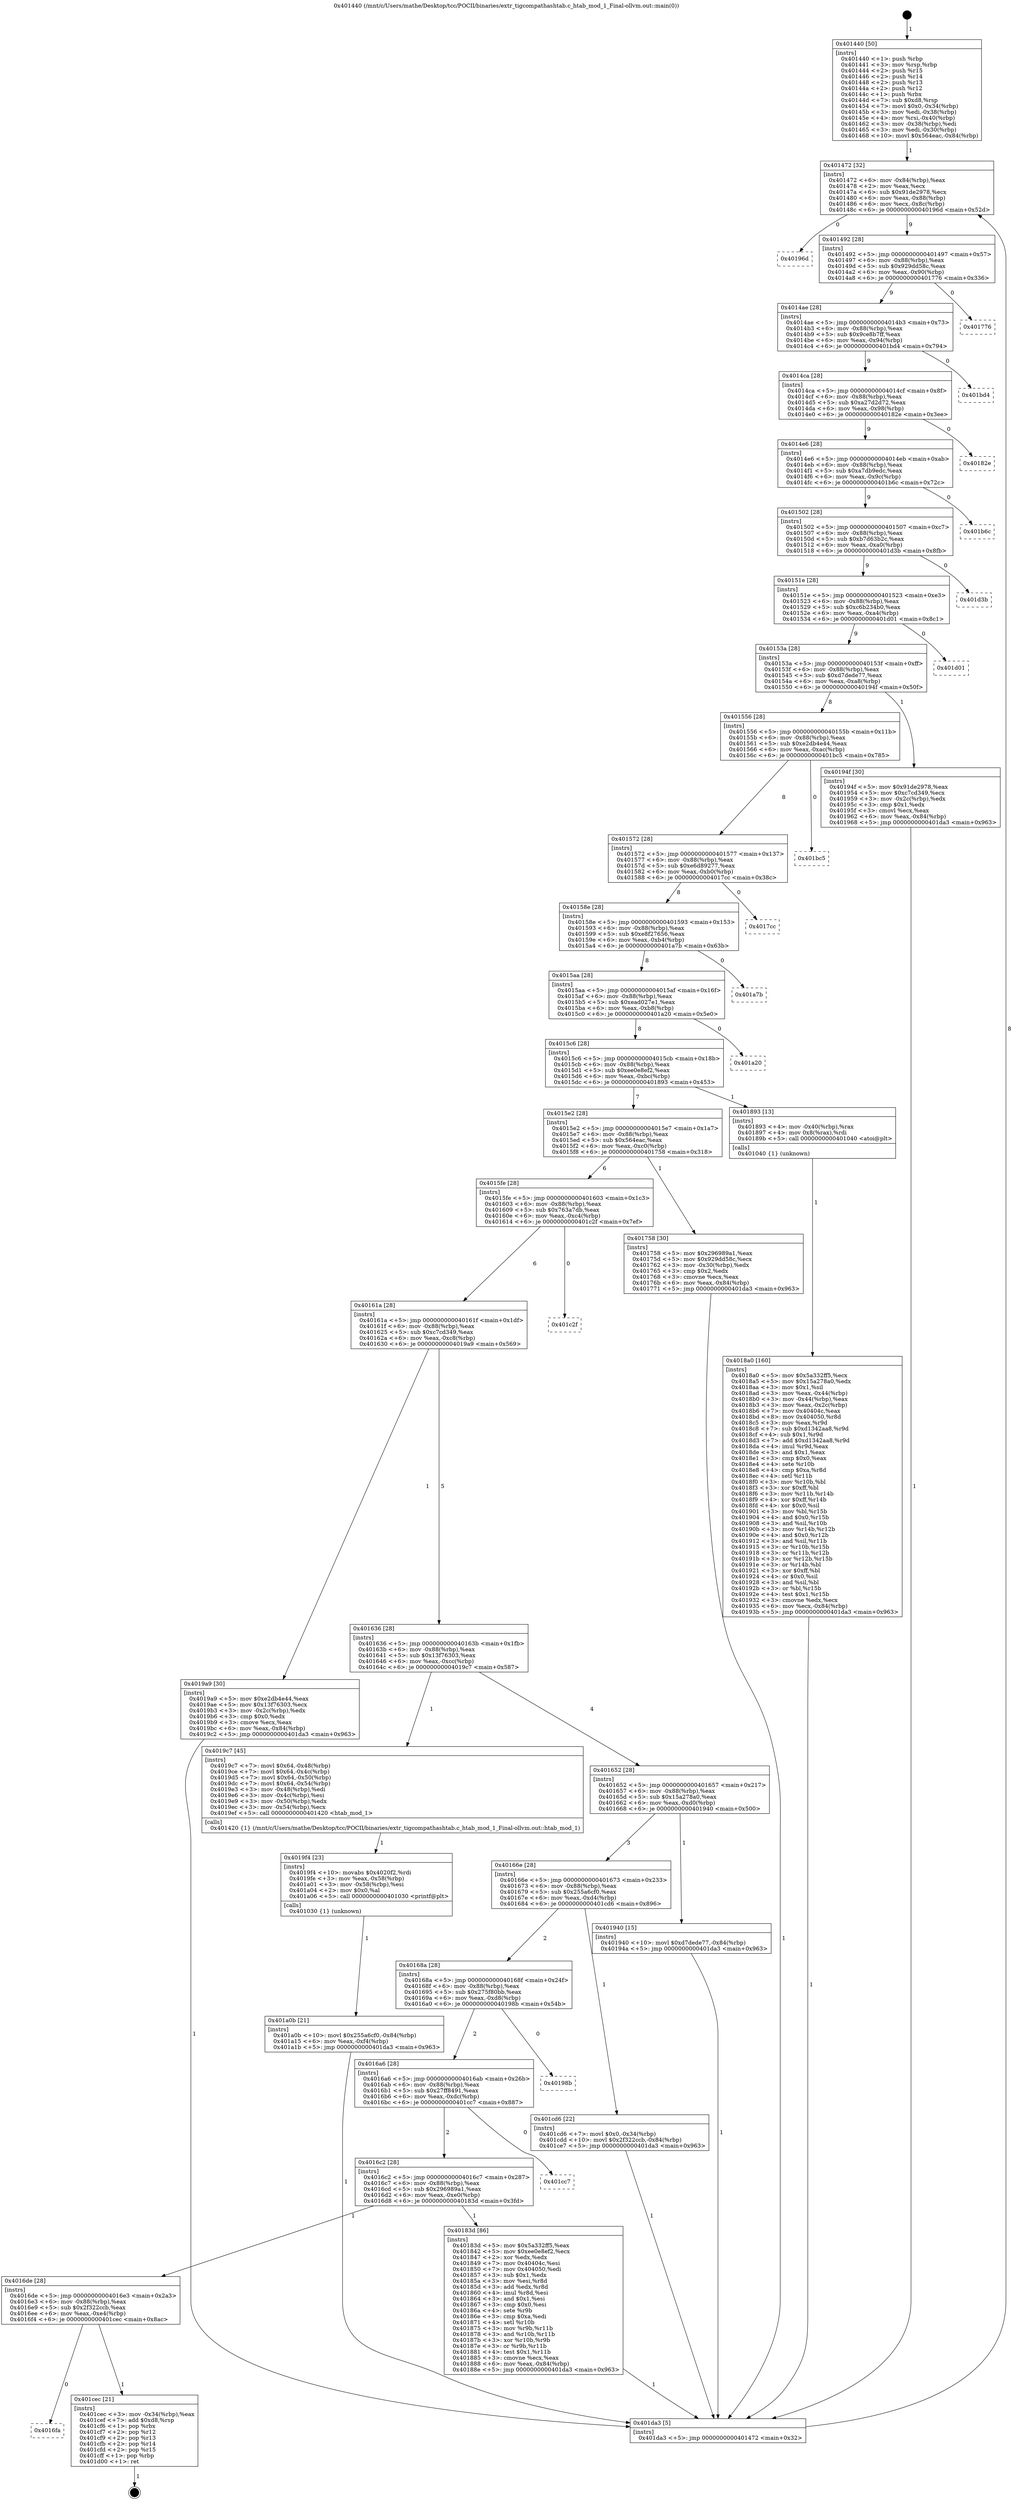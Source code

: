 digraph "0x401440" {
  label = "0x401440 (/mnt/c/Users/mathe/Desktop/tcc/POCII/binaries/extr_tigcompathashtab.c_htab_mod_1_Final-ollvm.out::main(0))"
  labelloc = "t"
  node[shape=record]

  Entry [label="",width=0.3,height=0.3,shape=circle,fillcolor=black,style=filled]
  "0x401472" [label="{
     0x401472 [32]\l
     | [instrs]\l
     &nbsp;&nbsp;0x401472 \<+6\>: mov -0x84(%rbp),%eax\l
     &nbsp;&nbsp;0x401478 \<+2\>: mov %eax,%ecx\l
     &nbsp;&nbsp;0x40147a \<+6\>: sub $0x91de2978,%ecx\l
     &nbsp;&nbsp;0x401480 \<+6\>: mov %eax,-0x88(%rbp)\l
     &nbsp;&nbsp;0x401486 \<+6\>: mov %ecx,-0x8c(%rbp)\l
     &nbsp;&nbsp;0x40148c \<+6\>: je 000000000040196d \<main+0x52d\>\l
  }"]
  "0x40196d" [label="{
     0x40196d\l
  }", style=dashed]
  "0x401492" [label="{
     0x401492 [28]\l
     | [instrs]\l
     &nbsp;&nbsp;0x401492 \<+5\>: jmp 0000000000401497 \<main+0x57\>\l
     &nbsp;&nbsp;0x401497 \<+6\>: mov -0x88(%rbp),%eax\l
     &nbsp;&nbsp;0x40149d \<+5\>: sub $0x929dd58c,%eax\l
     &nbsp;&nbsp;0x4014a2 \<+6\>: mov %eax,-0x90(%rbp)\l
     &nbsp;&nbsp;0x4014a8 \<+6\>: je 0000000000401776 \<main+0x336\>\l
  }"]
  Exit [label="",width=0.3,height=0.3,shape=circle,fillcolor=black,style=filled,peripheries=2]
  "0x401776" [label="{
     0x401776\l
  }", style=dashed]
  "0x4014ae" [label="{
     0x4014ae [28]\l
     | [instrs]\l
     &nbsp;&nbsp;0x4014ae \<+5\>: jmp 00000000004014b3 \<main+0x73\>\l
     &nbsp;&nbsp;0x4014b3 \<+6\>: mov -0x88(%rbp),%eax\l
     &nbsp;&nbsp;0x4014b9 \<+5\>: sub $0x9ce8b7ff,%eax\l
     &nbsp;&nbsp;0x4014be \<+6\>: mov %eax,-0x94(%rbp)\l
     &nbsp;&nbsp;0x4014c4 \<+6\>: je 0000000000401bd4 \<main+0x794\>\l
  }"]
  "0x4016fa" [label="{
     0x4016fa\l
  }", style=dashed]
  "0x401bd4" [label="{
     0x401bd4\l
  }", style=dashed]
  "0x4014ca" [label="{
     0x4014ca [28]\l
     | [instrs]\l
     &nbsp;&nbsp;0x4014ca \<+5\>: jmp 00000000004014cf \<main+0x8f\>\l
     &nbsp;&nbsp;0x4014cf \<+6\>: mov -0x88(%rbp),%eax\l
     &nbsp;&nbsp;0x4014d5 \<+5\>: sub $0xa27d2d72,%eax\l
     &nbsp;&nbsp;0x4014da \<+6\>: mov %eax,-0x98(%rbp)\l
     &nbsp;&nbsp;0x4014e0 \<+6\>: je 000000000040182e \<main+0x3ee\>\l
  }"]
  "0x401cec" [label="{
     0x401cec [21]\l
     | [instrs]\l
     &nbsp;&nbsp;0x401cec \<+3\>: mov -0x34(%rbp),%eax\l
     &nbsp;&nbsp;0x401cef \<+7\>: add $0xd8,%rsp\l
     &nbsp;&nbsp;0x401cf6 \<+1\>: pop %rbx\l
     &nbsp;&nbsp;0x401cf7 \<+2\>: pop %r12\l
     &nbsp;&nbsp;0x401cf9 \<+2\>: pop %r13\l
     &nbsp;&nbsp;0x401cfb \<+2\>: pop %r14\l
     &nbsp;&nbsp;0x401cfd \<+2\>: pop %r15\l
     &nbsp;&nbsp;0x401cff \<+1\>: pop %rbp\l
     &nbsp;&nbsp;0x401d00 \<+1\>: ret\l
  }"]
  "0x40182e" [label="{
     0x40182e\l
  }", style=dashed]
  "0x4014e6" [label="{
     0x4014e6 [28]\l
     | [instrs]\l
     &nbsp;&nbsp;0x4014e6 \<+5\>: jmp 00000000004014eb \<main+0xab\>\l
     &nbsp;&nbsp;0x4014eb \<+6\>: mov -0x88(%rbp),%eax\l
     &nbsp;&nbsp;0x4014f1 \<+5\>: sub $0xa7db9edc,%eax\l
     &nbsp;&nbsp;0x4014f6 \<+6\>: mov %eax,-0x9c(%rbp)\l
     &nbsp;&nbsp;0x4014fc \<+6\>: je 0000000000401b6c \<main+0x72c\>\l
  }"]
  "0x401a0b" [label="{
     0x401a0b [21]\l
     | [instrs]\l
     &nbsp;&nbsp;0x401a0b \<+10\>: movl $0x255a6cf0,-0x84(%rbp)\l
     &nbsp;&nbsp;0x401a15 \<+6\>: mov %eax,-0xf4(%rbp)\l
     &nbsp;&nbsp;0x401a1b \<+5\>: jmp 0000000000401da3 \<main+0x963\>\l
  }"]
  "0x401b6c" [label="{
     0x401b6c\l
  }", style=dashed]
  "0x401502" [label="{
     0x401502 [28]\l
     | [instrs]\l
     &nbsp;&nbsp;0x401502 \<+5\>: jmp 0000000000401507 \<main+0xc7\>\l
     &nbsp;&nbsp;0x401507 \<+6\>: mov -0x88(%rbp),%eax\l
     &nbsp;&nbsp;0x40150d \<+5\>: sub $0xb7d63b2c,%eax\l
     &nbsp;&nbsp;0x401512 \<+6\>: mov %eax,-0xa0(%rbp)\l
     &nbsp;&nbsp;0x401518 \<+6\>: je 0000000000401d3b \<main+0x8fb\>\l
  }"]
  "0x4019f4" [label="{
     0x4019f4 [23]\l
     | [instrs]\l
     &nbsp;&nbsp;0x4019f4 \<+10\>: movabs $0x4020f2,%rdi\l
     &nbsp;&nbsp;0x4019fe \<+3\>: mov %eax,-0x58(%rbp)\l
     &nbsp;&nbsp;0x401a01 \<+3\>: mov -0x58(%rbp),%esi\l
     &nbsp;&nbsp;0x401a04 \<+2\>: mov $0x0,%al\l
     &nbsp;&nbsp;0x401a06 \<+5\>: call 0000000000401030 \<printf@plt\>\l
     | [calls]\l
     &nbsp;&nbsp;0x401030 \{1\} (unknown)\l
  }"]
  "0x401d3b" [label="{
     0x401d3b\l
  }", style=dashed]
  "0x40151e" [label="{
     0x40151e [28]\l
     | [instrs]\l
     &nbsp;&nbsp;0x40151e \<+5\>: jmp 0000000000401523 \<main+0xe3\>\l
     &nbsp;&nbsp;0x401523 \<+6\>: mov -0x88(%rbp),%eax\l
     &nbsp;&nbsp;0x401529 \<+5\>: sub $0xc6b234b0,%eax\l
     &nbsp;&nbsp;0x40152e \<+6\>: mov %eax,-0xa4(%rbp)\l
     &nbsp;&nbsp;0x401534 \<+6\>: je 0000000000401d01 \<main+0x8c1\>\l
  }"]
  "0x4018a0" [label="{
     0x4018a0 [160]\l
     | [instrs]\l
     &nbsp;&nbsp;0x4018a0 \<+5\>: mov $0x5a332ff5,%ecx\l
     &nbsp;&nbsp;0x4018a5 \<+5\>: mov $0x15a278a0,%edx\l
     &nbsp;&nbsp;0x4018aa \<+3\>: mov $0x1,%sil\l
     &nbsp;&nbsp;0x4018ad \<+3\>: mov %eax,-0x44(%rbp)\l
     &nbsp;&nbsp;0x4018b0 \<+3\>: mov -0x44(%rbp),%eax\l
     &nbsp;&nbsp;0x4018b3 \<+3\>: mov %eax,-0x2c(%rbp)\l
     &nbsp;&nbsp;0x4018b6 \<+7\>: mov 0x40404c,%eax\l
     &nbsp;&nbsp;0x4018bd \<+8\>: mov 0x404050,%r8d\l
     &nbsp;&nbsp;0x4018c5 \<+3\>: mov %eax,%r9d\l
     &nbsp;&nbsp;0x4018c8 \<+7\>: sub $0xd1342aa8,%r9d\l
     &nbsp;&nbsp;0x4018cf \<+4\>: sub $0x1,%r9d\l
     &nbsp;&nbsp;0x4018d3 \<+7\>: add $0xd1342aa8,%r9d\l
     &nbsp;&nbsp;0x4018da \<+4\>: imul %r9d,%eax\l
     &nbsp;&nbsp;0x4018de \<+3\>: and $0x1,%eax\l
     &nbsp;&nbsp;0x4018e1 \<+3\>: cmp $0x0,%eax\l
     &nbsp;&nbsp;0x4018e4 \<+4\>: sete %r10b\l
     &nbsp;&nbsp;0x4018e8 \<+4\>: cmp $0xa,%r8d\l
     &nbsp;&nbsp;0x4018ec \<+4\>: setl %r11b\l
     &nbsp;&nbsp;0x4018f0 \<+3\>: mov %r10b,%bl\l
     &nbsp;&nbsp;0x4018f3 \<+3\>: xor $0xff,%bl\l
     &nbsp;&nbsp;0x4018f6 \<+3\>: mov %r11b,%r14b\l
     &nbsp;&nbsp;0x4018f9 \<+4\>: xor $0xff,%r14b\l
     &nbsp;&nbsp;0x4018fd \<+4\>: xor $0x0,%sil\l
     &nbsp;&nbsp;0x401901 \<+3\>: mov %bl,%r15b\l
     &nbsp;&nbsp;0x401904 \<+4\>: and $0x0,%r15b\l
     &nbsp;&nbsp;0x401908 \<+3\>: and %sil,%r10b\l
     &nbsp;&nbsp;0x40190b \<+3\>: mov %r14b,%r12b\l
     &nbsp;&nbsp;0x40190e \<+4\>: and $0x0,%r12b\l
     &nbsp;&nbsp;0x401912 \<+3\>: and %sil,%r11b\l
     &nbsp;&nbsp;0x401915 \<+3\>: or %r10b,%r15b\l
     &nbsp;&nbsp;0x401918 \<+3\>: or %r11b,%r12b\l
     &nbsp;&nbsp;0x40191b \<+3\>: xor %r12b,%r15b\l
     &nbsp;&nbsp;0x40191e \<+3\>: or %r14b,%bl\l
     &nbsp;&nbsp;0x401921 \<+3\>: xor $0xff,%bl\l
     &nbsp;&nbsp;0x401924 \<+4\>: or $0x0,%sil\l
     &nbsp;&nbsp;0x401928 \<+3\>: and %sil,%bl\l
     &nbsp;&nbsp;0x40192b \<+3\>: or %bl,%r15b\l
     &nbsp;&nbsp;0x40192e \<+4\>: test $0x1,%r15b\l
     &nbsp;&nbsp;0x401932 \<+3\>: cmovne %edx,%ecx\l
     &nbsp;&nbsp;0x401935 \<+6\>: mov %ecx,-0x84(%rbp)\l
     &nbsp;&nbsp;0x40193b \<+5\>: jmp 0000000000401da3 \<main+0x963\>\l
  }"]
  "0x401d01" [label="{
     0x401d01\l
  }", style=dashed]
  "0x40153a" [label="{
     0x40153a [28]\l
     | [instrs]\l
     &nbsp;&nbsp;0x40153a \<+5\>: jmp 000000000040153f \<main+0xff\>\l
     &nbsp;&nbsp;0x40153f \<+6\>: mov -0x88(%rbp),%eax\l
     &nbsp;&nbsp;0x401545 \<+5\>: sub $0xd7dede77,%eax\l
     &nbsp;&nbsp;0x40154a \<+6\>: mov %eax,-0xa8(%rbp)\l
     &nbsp;&nbsp;0x401550 \<+6\>: je 000000000040194f \<main+0x50f\>\l
  }"]
  "0x4016de" [label="{
     0x4016de [28]\l
     | [instrs]\l
     &nbsp;&nbsp;0x4016de \<+5\>: jmp 00000000004016e3 \<main+0x2a3\>\l
     &nbsp;&nbsp;0x4016e3 \<+6\>: mov -0x88(%rbp),%eax\l
     &nbsp;&nbsp;0x4016e9 \<+5\>: sub $0x2f322ccb,%eax\l
     &nbsp;&nbsp;0x4016ee \<+6\>: mov %eax,-0xe4(%rbp)\l
     &nbsp;&nbsp;0x4016f4 \<+6\>: je 0000000000401cec \<main+0x8ac\>\l
  }"]
  "0x40194f" [label="{
     0x40194f [30]\l
     | [instrs]\l
     &nbsp;&nbsp;0x40194f \<+5\>: mov $0x91de2978,%eax\l
     &nbsp;&nbsp;0x401954 \<+5\>: mov $0xc7cd349,%ecx\l
     &nbsp;&nbsp;0x401959 \<+3\>: mov -0x2c(%rbp),%edx\l
     &nbsp;&nbsp;0x40195c \<+3\>: cmp $0x1,%edx\l
     &nbsp;&nbsp;0x40195f \<+3\>: cmovl %ecx,%eax\l
     &nbsp;&nbsp;0x401962 \<+6\>: mov %eax,-0x84(%rbp)\l
     &nbsp;&nbsp;0x401968 \<+5\>: jmp 0000000000401da3 \<main+0x963\>\l
  }"]
  "0x401556" [label="{
     0x401556 [28]\l
     | [instrs]\l
     &nbsp;&nbsp;0x401556 \<+5\>: jmp 000000000040155b \<main+0x11b\>\l
     &nbsp;&nbsp;0x40155b \<+6\>: mov -0x88(%rbp),%eax\l
     &nbsp;&nbsp;0x401561 \<+5\>: sub $0xe2db4e44,%eax\l
     &nbsp;&nbsp;0x401566 \<+6\>: mov %eax,-0xac(%rbp)\l
     &nbsp;&nbsp;0x40156c \<+6\>: je 0000000000401bc5 \<main+0x785\>\l
  }"]
  "0x40183d" [label="{
     0x40183d [86]\l
     | [instrs]\l
     &nbsp;&nbsp;0x40183d \<+5\>: mov $0x5a332ff5,%eax\l
     &nbsp;&nbsp;0x401842 \<+5\>: mov $0xee0e8ef2,%ecx\l
     &nbsp;&nbsp;0x401847 \<+2\>: xor %edx,%edx\l
     &nbsp;&nbsp;0x401849 \<+7\>: mov 0x40404c,%esi\l
     &nbsp;&nbsp;0x401850 \<+7\>: mov 0x404050,%edi\l
     &nbsp;&nbsp;0x401857 \<+3\>: sub $0x1,%edx\l
     &nbsp;&nbsp;0x40185a \<+3\>: mov %esi,%r8d\l
     &nbsp;&nbsp;0x40185d \<+3\>: add %edx,%r8d\l
     &nbsp;&nbsp;0x401860 \<+4\>: imul %r8d,%esi\l
     &nbsp;&nbsp;0x401864 \<+3\>: and $0x1,%esi\l
     &nbsp;&nbsp;0x401867 \<+3\>: cmp $0x0,%esi\l
     &nbsp;&nbsp;0x40186a \<+4\>: sete %r9b\l
     &nbsp;&nbsp;0x40186e \<+3\>: cmp $0xa,%edi\l
     &nbsp;&nbsp;0x401871 \<+4\>: setl %r10b\l
     &nbsp;&nbsp;0x401875 \<+3\>: mov %r9b,%r11b\l
     &nbsp;&nbsp;0x401878 \<+3\>: and %r10b,%r11b\l
     &nbsp;&nbsp;0x40187b \<+3\>: xor %r10b,%r9b\l
     &nbsp;&nbsp;0x40187e \<+3\>: or %r9b,%r11b\l
     &nbsp;&nbsp;0x401881 \<+4\>: test $0x1,%r11b\l
     &nbsp;&nbsp;0x401885 \<+3\>: cmovne %ecx,%eax\l
     &nbsp;&nbsp;0x401888 \<+6\>: mov %eax,-0x84(%rbp)\l
     &nbsp;&nbsp;0x40188e \<+5\>: jmp 0000000000401da3 \<main+0x963\>\l
  }"]
  "0x401bc5" [label="{
     0x401bc5\l
  }", style=dashed]
  "0x401572" [label="{
     0x401572 [28]\l
     | [instrs]\l
     &nbsp;&nbsp;0x401572 \<+5\>: jmp 0000000000401577 \<main+0x137\>\l
     &nbsp;&nbsp;0x401577 \<+6\>: mov -0x88(%rbp),%eax\l
     &nbsp;&nbsp;0x40157d \<+5\>: sub $0xe6d89277,%eax\l
     &nbsp;&nbsp;0x401582 \<+6\>: mov %eax,-0xb0(%rbp)\l
     &nbsp;&nbsp;0x401588 \<+6\>: je 00000000004017cc \<main+0x38c\>\l
  }"]
  "0x4016c2" [label="{
     0x4016c2 [28]\l
     | [instrs]\l
     &nbsp;&nbsp;0x4016c2 \<+5\>: jmp 00000000004016c7 \<main+0x287\>\l
     &nbsp;&nbsp;0x4016c7 \<+6\>: mov -0x88(%rbp),%eax\l
     &nbsp;&nbsp;0x4016cd \<+5\>: sub $0x296989a1,%eax\l
     &nbsp;&nbsp;0x4016d2 \<+6\>: mov %eax,-0xe0(%rbp)\l
     &nbsp;&nbsp;0x4016d8 \<+6\>: je 000000000040183d \<main+0x3fd\>\l
  }"]
  "0x4017cc" [label="{
     0x4017cc\l
  }", style=dashed]
  "0x40158e" [label="{
     0x40158e [28]\l
     | [instrs]\l
     &nbsp;&nbsp;0x40158e \<+5\>: jmp 0000000000401593 \<main+0x153\>\l
     &nbsp;&nbsp;0x401593 \<+6\>: mov -0x88(%rbp),%eax\l
     &nbsp;&nbsp;0x401599 \<+5\>: sub $0xe8f27656,%eax\l
     &nbsp;&nbsp;0x40159e \<+6\>: mov %eax,-0xb4(%rbp)\l
     &nbsp;&nbsp;0x4015a4 \<+6\>: je 0000000000401a7b \<main+0x63b\>\l
  }"]
  "0x401cc7" [label="{
     0x401cc7\l
  }", style=dashed]
  "0x401a7b" [label="{
     0x401a7b\l
  }", style=dashed]
  "0x4015aa" [label="{
     0x4015aa [28]\l
     | [instrs]\l
     &nbsp;&nbsp;0x4015aa \<+5\>: jmp 00000000004015af \<main+0x16f\>\l
     &nbsp;&nbsp;0x4015af \<+6\>: mov -0x88(%rbp),%eax\l
     &nbsp;&nbsp;0x4015b5 \<+5\>: sub $0xead027e1,%eax\l
     &nbsp;&nbsp;0x4015ba \<+6\>: mov %eax,-0xb8(%rbp)\l
     &nbsp;&nbsp;0x4015c0 \<+6\>: je 0000000000401a20 \<main+0x5e0\>\l
  }"]
  "0x4016a6" [label="{
     0x4016a6 [28]\l
     | [instrs]\l
     &nbsp;&nbsp;0x4016a6 \<+5\>: jmp 00000000004016ab \<main+0x26b\>\l
     &nbsp;&nbsp;0x4016ab \<+6\>: mov -0x88(%rbp),%eax\l
     &nbsp;&nbsp;0x4016b1 \<+5\>: sub $0x27ff8491,%eax\l
     &nbsp;&nbsp;0x4016b6 \<+6\>: mov %eax,-0xdc(%rbp)\l
     &nbsp;&nbsp;0x4016bc \<+6\>: je 0000000000401cc7 \<main+0x887\>\l
  }"]
  "0x401a20" [label="{
     0x401a20\l
  }", style=dashed]
  "0x4015c6" [label="{
     0x4015c6 [28]\l
     | [instrs]\l
     &nbsp;&nbsp;0x4015c6 \<+5\>: jmp 00000000004015cb \<main+0x18b\>\l
     &nbsp;&nbsp;0x4015cb \<+6\>: mov -0x88(%rbp),%eax\l
     &nbsp;&nbsp;0x4015d1 \<+5\>: sub $0xee0e8ef2,%eax\l
     &nbsp;&nbsp;0x4015d6 \<+6\>: mov %eax,-0xbc(%rbp)\l
     &nbsp;&nbsp;0x4015dc \<+6\>: je 0000000000401893 \<main+0x453\>\l
  }"]
  "0x40198b" [label="{
     0x40198b\l
  }", style=dashed]
  "0x401893" [label="{
     0x401893 [13]\l
     | [instrs]\l
     &nbsp;&nbsp;0x401893 \<+4\>: mov -0x40(%rbp),%rax\l
     &nbsp;&nbsp;0x401897 \<+4\>: mov 0x8(%rax),%rdi\l
     &nbsp;&nbsp;0x40189b \<+5\>: call 0000000000401040 \<atoi@plt\>\l
     | [calls]\l
     &nbsp;&nbsp;0x401040 \{1\} (unknown)\l
  }"]
  "0x4015e2" [label="{
     0x4015e2 [28]\l
     | [instrs]\l
     &nbsp;&nbsp;0x4015e2 \<+5\>: jmp 00000000004015e7 \<main+0x1a7\>\l
     &nbsp;&nbsp;0x4015e7 \<+6\>: mov -0x88(%rbp),%eax\l
     &nbsp;&nbsp;0x4015ed \<+5\>: sub $0x564eac,%eax\l
     &nbsp;&nbsp;0x4015f2 \<+6\>: mov %eax,-0xc0(%rbp)\l
     &nbsp;&nbsp;0x4015f8 \<+6\>: je 0000000000401758 \<main+0x318\>\l
  }"]
  "0x40168a" [label="{
     0x40168a [28]\l
     | [instrs]\l
     &nbsp;&nbsp;0x40168a \<+5\>: jmp 000000000040168f \<main+0x24f\>\l
     &nbsp;&nbsp;0x40168f \<+6\>: mov -0x88(%rbp),%eax\l
     &nbsp;&nbsp;0x401695 \<+5\>: sub $0x275f80bb,%eax\l
     &nbsp;&nbsp;0x40169a \<+6\>: mov %eax,-0xd8(%rbp)\l
     &nbsp;&nbsp;0x4016a0 \<+6\>: je 000000000040198b \<main+0x54b\>\l
  }"]
  "0x401758" [label="{
     0x401758 [30]\l
     | [instrs]\l
     &nbsp;&nbsp;0x401758 \<+5\>: mov $0x296989a1,%eax\l
     &nbsp;&nbsp;0x40175d \<+5\>: mov $0x929dd58c,%ecx\l
     &nbsp;&nbsp;0x401762 \<+3\>: mov -0x30(%rbp),%edx\l
     &nbsp;&nbsp;0x401765 \<+3\>: cmp $0x2,%edx\l
     &nbsp;&nbsp;0x401768 \<+3\>: cmovne %ecx,%eax\l
     &nbsp;&nbsp;0x40176b \<+6\>: mov %eax,-0x84(%rbp)\l
     &nbsp;&nbsp;0x401771 \<+5\>: jmp 0000000000401da3 \<main+0x963\>\l
  }"]
  "0x4015fe" [label="{
     0x4015fe [28]\l
     | [instrs]\l
     &nbsp;&nbsp;0x4015fe \<+5\>: jmp 0000000000401603 \<main+0x1c3\>\l
     &nbsp;&nbsp;0x401603 \<+6\>: mov -0x88(%rbp),%eax\l
     &nbsp;&nbsp;0x401609 \<+5\>: sub $0x763a7db,%eax\l
     &nbsp;&nbsp;0x40160e \<+6\>: mov %eax,-0xc4(%rbp)\l
     &nbsp;&nbsp;0x401614 \<+6\>: je 0000000000401c2f \<main+0x7ef\>\l
  }"]
  "0x401da3" [label="{
     0x401da3 [5]\l
     | [instrs]\l
     &nbsp;&nbsp;0x401da3 \<+5\>: jmp 0000000000401472 \<main+0x32\>\l
  }"]
  "0x401440" [label="{
     0x401440 [50]\l
     | [instrs]\l
     &nbsp;&nbsp;0x401440 \<+1\>: push %rbp\l
     &nbsp;&nbsp;0x401441 \<+3\>: mov %rsp,%rbp\l
     &nbsp;&nbsp;0x401444 \<+2\>: push %r15\l
     &nbsp;&nbsp;0x401446 \<+2\>: push %r14\l
     &nbsp;&nbsp;0x401448 \<+2\>: push %r13\l
     &nbsp;&nbsp;0x40144a \<+2\>: push %r12\l
     &nbsp;&nbsp;0x40144c \<+1\>: push %rbx\l
     &nbsp;&nbsp;0x40144d \<+7\>: sub $0xd8,%rsp\l
     &nbsp;&nbsp;0x401454 \<+7\>: movl $0x0,-0x34(%rbp)\l
     &nbsp;&nbsp;0x40145b \<+3\>: mov %edi,-0x38(%rbp)\l
     &nbsp;&nbsp;0x40145e \<+4\>: mov %rsi,-0x40(%rbp)\l
     &nbsp;&nbsp;0x401462 \<+3\>: mov -0x38(%rbp),%edi\l
     &nbsp;&nbsp;0x401465 \<+3\>: mov %edi,-0x30(%rbp)\l
     &nbsp;&nbsp;0x401468 \<+10\>: movl $0x564eac,-0x84(%rbp)\l
  }"]
  "0x401cd6" [label="{
     0x401cd6 [22]\l
     | [instrs]\l
     &nbsp;&nbsp;0x401cd6 \<+7\>: movl $0x0,-0x34(%rbp)\l
     &nbsp;&nbsp;0x401cdd \<+10\>: movl $0x2f322ccb,-0x84(%rbp)\l
     &nbsp;&nbsp;0x401ce7 \<+5\>: jmp 0000000000401da3 \<main+0x963\>\l
  }"]
  "0x401c2f" [label="{
     0x401c2f\l
  }", style=dashed]
  "0x40161a" [label="{
     0x40161a [28]\l
     | [instrs]\l
     &nbsp;&nbsp;0x40161a \<+5\>: jmp 000000000040161f \<main+0x1df\>\l
     &nbsp;&nbsp;0x40161f \<+6\>: mov -0x88(%rbp),%eax\l
     &nbsp;&nbsp;0x401625 \<+5\>: sub $0xc7cd349,%eax\l
     &nbsp;&nbsp;0x40162a \<+6\>: mov %eax,-0xc8(%rbp)\l
     &nbsp;&nbsp;0x401630 \<+6\>: je 00000000004019a9 \<main+0x569\>\l
  }"]
  "0x40166e" [label="{
     0x40166e [28]\l
     | [instrs]\l
     &nbsp;&nbsp;0x40166e \<+5\>: jmp 0000000000401673 \<main+0x233\>\l
     &nbsp;&nbsp;0x401673 \<+6\>: mov -0x88(%rbp),%eax\l
     &nbsp;&nbsp;0x401679 \<+5\>: sub $0x255a6cf0,%eax\l
     &nbsp;&nbsp;0x40167e \<+6\>: mov %eax,-0xd4(%rbp)\l
     &nbsp;&nbsp;0x401684 \<+6\>: je 0000000000401cd6 \<main+0x896\>\l
  }"]
  "0x4019a9" [label="{
     0x4019a9 [30]\l
     | [instrs]\l
     &nbsp;&nbsp;0x4019a9 \<+5\>: mov $0xe2db4e44,%eax\l
     &nbsp;&nbsp;0x4019ae \<+5\>: mov $0x13f76303,%ecx\l
     &nbsp;&nbsp;0x4019b3 \<+3\>: mov -0x2c(%rbp),%edx\l
     &nbsp;&nbsp;0x4019b6 \<+3\>: cmp $0x0,%edx\l
     &nbsp;&nbsp;0x4019b9 \<+3\>: cmove %ecx,%eax\l
     &nbsp;&nbsp;0x4019bc \<+6\>: mov %eax,-0x84(%rbp)\l
     &nbsp;&nbsp;0x4019c2 \<+5\>: jmp 0000000000401da3 \<main+0x963\>\l
  }"]
  "0x401636" [label="{
     0x401636 [28]\l
     | [instrs]\l
     &nbsp;&nbsp;0x401636 \<+5\>: jmp 000000000040163b \<main+0x1fb\>\l
     &nbsp;&nbsp;0x40163b \<+6\>: mov -0x88(%rbp),%eax\l
     &nbsp;&nbsp;0x401641 \<+5\>: sub $0x13f76303,%eax\l
     &nbsp;&nbsp;0x401646 \<+6\>: mov %eax,-0xcc(%rbp)\l
     &nbsp;&nbsp;0x40164c \<+6\>: je 00000000004019c7 \<main+0x587\>\l
  }"]
  "0x401940" [label="{
     0x401940 [15]\l
     | [instrs]\l
     &nbsp;&nbsp;0x401940 \<+10\>: movl $0xd7dede77,-0x84(%rbp)\l
     &nbsp;&nbsp;0x40194a \<+5\>: jmp 0000000000401da3 \<main+0x963\>\l
  }"]
  "0x4019c7" [label="{
     0x4019c7 [45]\l
     | [instrs]\l
     &nbsp;&nbsp;0x4019c7 \<+7\>: movl $0x64,-0x48(%rbp)\l
     &nbsp;&nbsp;0x4019ce \<+7\>: movl $0x64,-0x4c(%rbp)\l
     &nbsp;&nbsp;0x4019d5 \<+7\>: movl $0x64,-0x50(%rbp)\l
     &nbsp;&nbsp;0x4019dc \<+7\>: movl $0x64,-0x54(%rbp)\l
     &nbsp;&nbsp;0x4019e3 \<+3\>: mov -0x48(%rbp),%edi\l
     &nbsp;&nbsp;0x4019e6 \<+3\>: mov -0x4c(%rbp),%esi\l
     &nbsp;&nbsp;0x4019e9 \<+3\>: mov -0x50(%rbp),%edx\l
     &nbsp;&nbsp;0x4019ec \<+3\>: mov -0x54(%rbp),%ecx\l
     &nbsp;&nbsp;0x4019ef \<+5\>: call 0000000000401420 \<htab_mod_1\>\l
     | [calls]\l
     &nbsp;&nbsp;0x401420 \{1\} (/mnt/c/Users/mathe/Desktop/tcc/POCII/binaries/extr_tigcompathashtab.c_htab_mod_1_Final-ollvm.out::htab_mod_1)\l
  }"]
  "0x401652" [label="{
     0x401652 [28]\l
     | [instrs]\l
     &nbsp;&nbsp;0x401652 \<+5\>: jmp 0000000000401657 \<main+0x217\>\l
     &nbsp;&nbsp;0x401657 \<+6\>: mov -0x88(%rbp),%eax\l
     &nbsp;&nbsp;0x40165d \<+5\>: sub $0x15a278a0,%eax\l
     &nbsp;&nbsp;0x401662 \<+6\>: mov %eax,-0xd0(%rbp)\l
     &nbsp;&nbsp;0x401668 \<+6\>: je 0000000000401940 \<main+0x500\>\l
  }"]
  Entry -> "0x401440" [label=" 1"]
  "0x401472" -> "0x40196d" [label=" 0"]
  "0x401472" -> "0x401492" [label=" 9"]
  "0x401cec" -> Exit [label=" 1"]
  "0x401492" -> "0x401776" [label=" 0"]
  "0x401492" -> "0x4014ae" [label=" 9"]
  "0x4016de" -> "0x4016fa" [label=" 0"]
  "0x4014ae" -> "0x401bd4" [label=" 0"]
  "0x4014ae" -> "0x4014ca" [label=" 9"]
  "0x4016de" -> "0x401cec" [label=" 1"]
  "0x4014ca" -> "0x40182e" [label=" 0"]
  "0x4014ca" -> "0x4014e6" [label=" 9"]
  "0x401cd6" -> "0x401da3" [label=" 1"]
  "0x4014e6" -> "0x401b6c" [label=" 0"]
  "0x4014e6" -> "0x401502" [label=" 9"]
  "0x401a0b" -> "0x401da3" [label=" 1"]
  "0x401502" -> "0x401d3b" [label=" 0"]
  "0x401502" -> "0x40151e" [label=" 9"]
  "0x4019f4" -> "0x401a0b" [label=" 1"]
  "0x40151e" -> "0x401d01" [label=" 0"]
  "0x40151e" -> "0x40153a" [label=" 9"]
  "0x4019c7" -> "0x4019f4" [label=" 1"]
  "0x40153a" -> "0x40194f" [label=" 1"]
  "0x40153a" -> "0x401556" [label=" 8"]
  "0x4019a9" -> "0x401da3" [label=" 1"]
  "0x401556" -> "0x401bc5" [label=" 0"]
  "0x401556" -> "0x401572" [label=" 8"]
  "0x40194f" -> "0x401da3" [label=" 1"]
  "0x401572" -> "0x4017cc" [label=" 0"]
  "0x401572" -> "0x40158e" [label=" 8"]
  "0x4018a0" -> "0x401da3" [label=" 1"]
  "0x40158e" -> "0x401a7b" [label=" 0"]
  "0x40158e" -> "0x4015aa" [label=" 8"]
  "0x401893" -> "0x4018a0" [label=" 1"]
  "0x4015aa" -> "0x401a20" [label=" 0"]
  "0x4015aa" -> "0x4015c6" [label=" 8"]
  "0x4016c2" -> "0x4016de" [label=" 1"]
  "0x4015c6" -> "0x401893" [label=" 1"]
  "0x4015c6" -> "0x4015e2" [label=" 7"]
  "0x4016c2" -> "0x40183d" [label=" 1"]
  "0x4015e2" -> "0x401758" [label=" 1"]
  "0x4015e2" -> "0x4015fe" [label=" 6"]
  "0x401758" -> "0x401da3" [label=" 1"]
  "0x401440" -> "0x401472" [label=" 1"]
  "0x401da3" -> "0x401472" [label=" 8"]
  "0x4016a6" -> "0x4016c2" [label=" 2"]
  "0x4015fe" -> "0x401c2f" [label=" 0"]
  "0x4015fe" -> "0x40161a" [label=" 6"]
  "0x4016a6" -> "0x401cc7" [label=" 0"]
  "0x40161a" -> "0x4019a9" [label=" 1"]
  "0x40161a" -> "0x401636" [label=" 5"]
  "0x40168a" -> "0x4016a6" [label=" 2"]
  "0x401636" -> "0x4019c7" [label=" 1"]
  "0x401636" -> "0x401652" [label=" 4"]
  "0x40168a" -> "0x40198b" [label=" 0"]
  "0x401652" -> "0x401940" [label=" 1"]
  "0x401652" -> "0x40166e" [label=" 3"]
  "0x40183d" -> "0x401da3" [label=" 1"]
  "0x40166e" -> "0x401cd6" [label=" 1"]
  "0x40166e" -> "0x40168a" [label=" 2"]
  "0x401940" -> "0x401da3" [label=" 1"]
}
